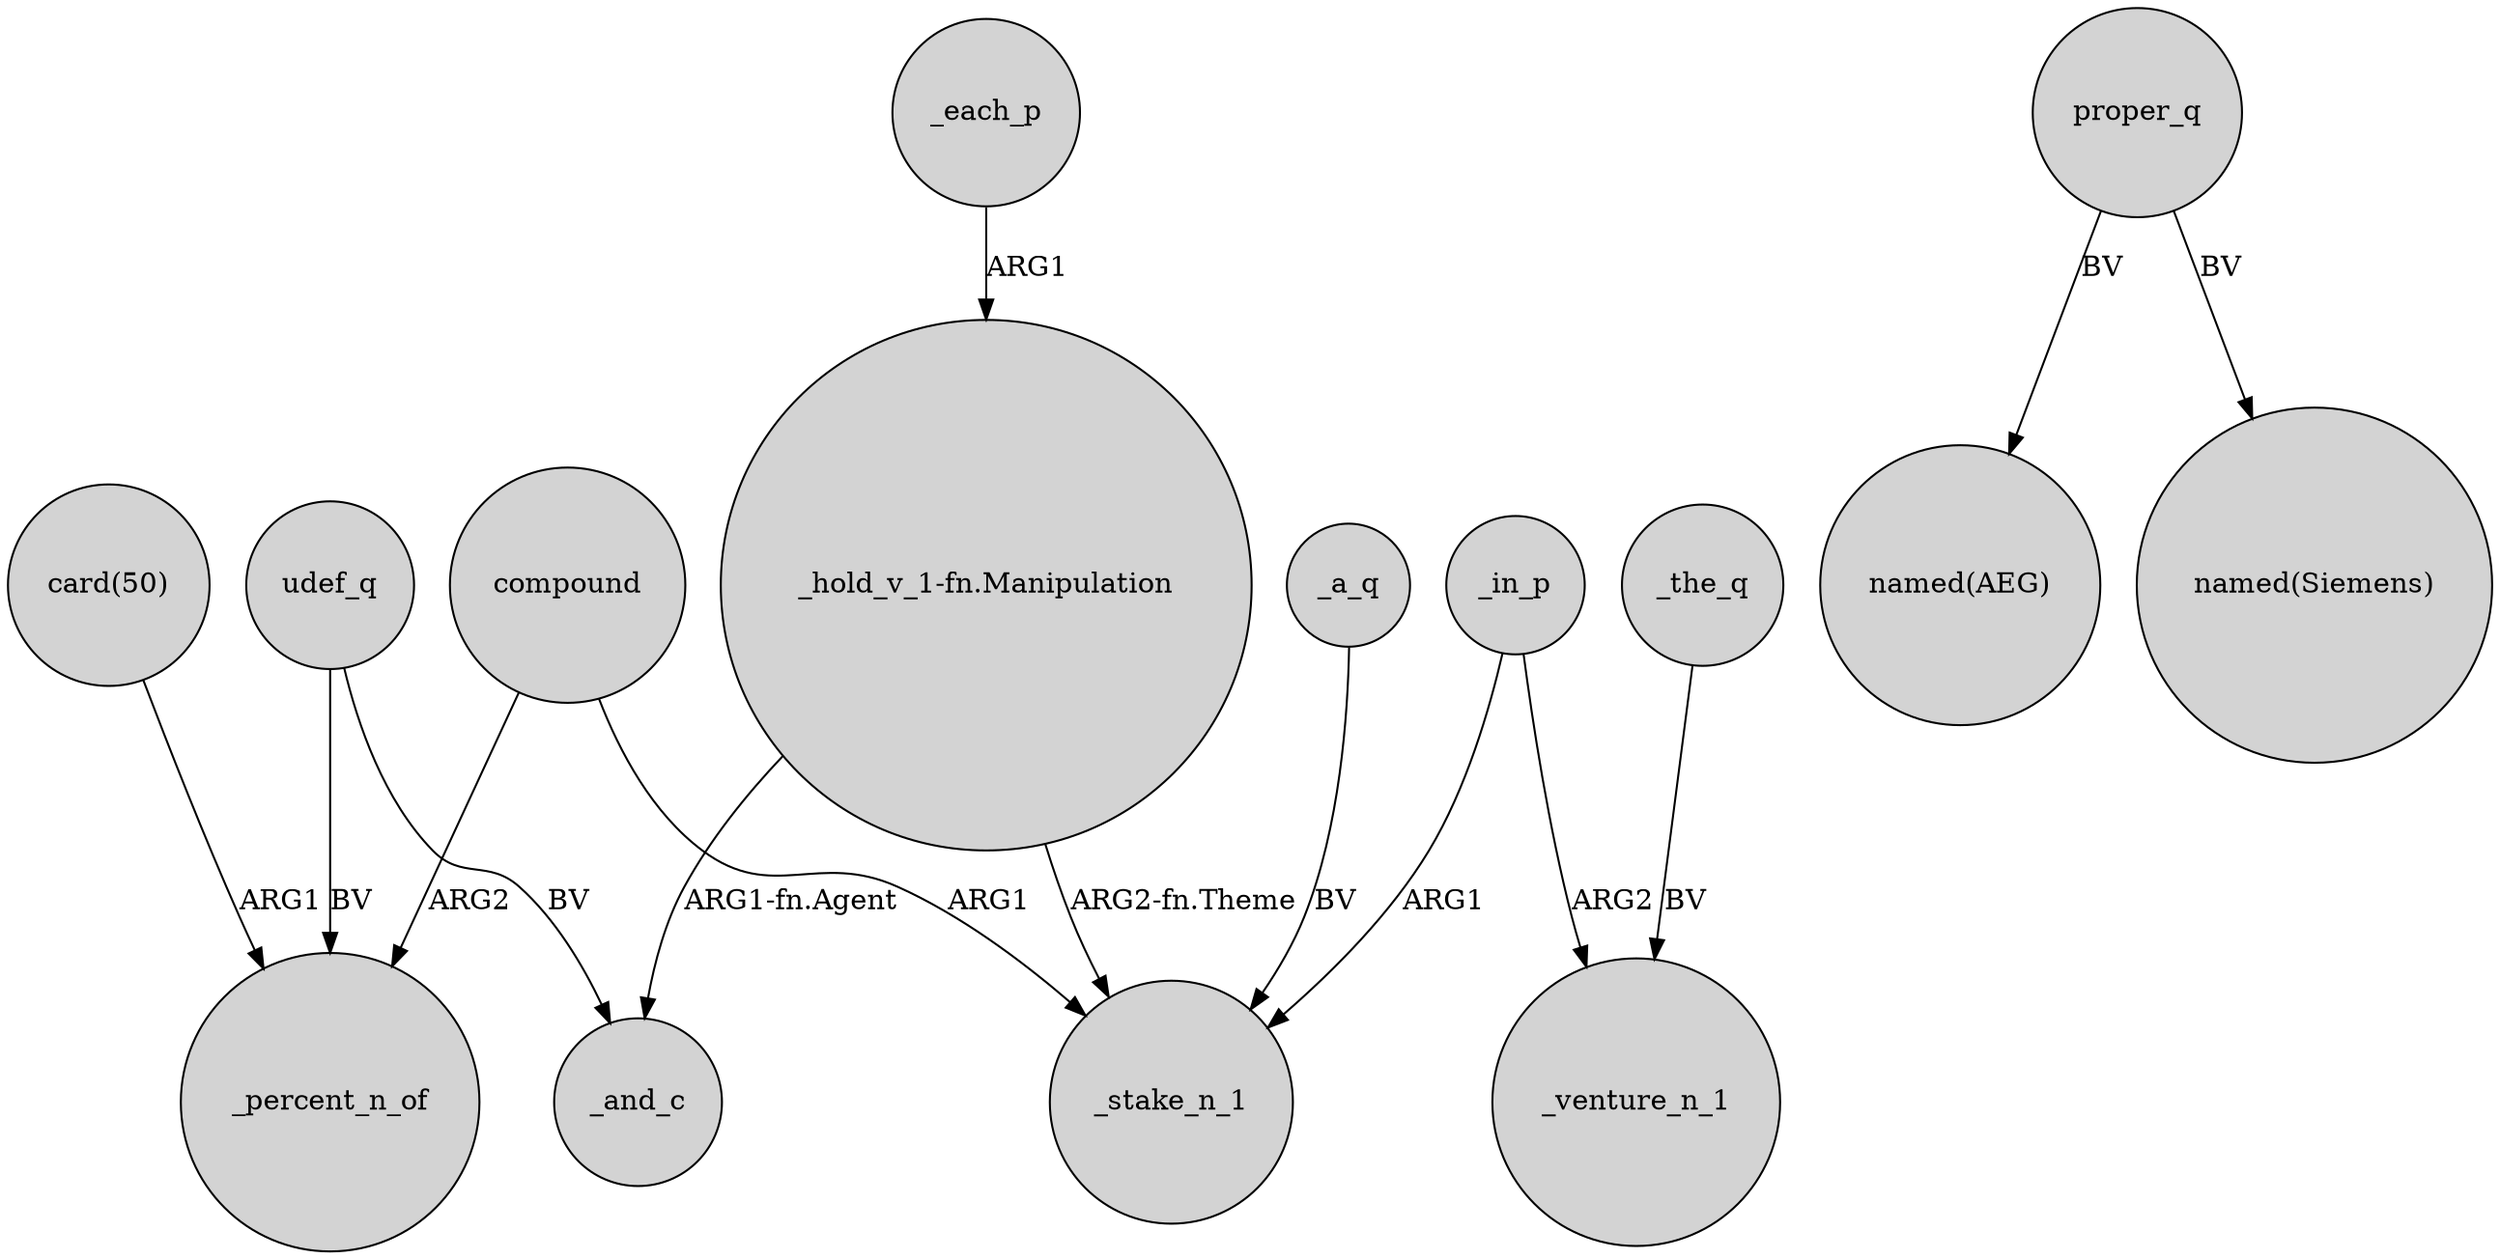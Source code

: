 digraph {
	node [shape=circle style=filled]
	_a_q -> _stake_n_1 [label=BV]
	"_hold_v_1-fn.Manipulation" -> _and_c [label="ARG1-fn.Agent"]
	"_hold_v_1-fn.Manipulation" -> _stake_n_1 [label="ARG2-fn.Theme"]
	"card(50)" -> _percent_n_of [label=ARG1]
	proper_q -> "named(AEG)" [label=BV]
	udef_q -> _percent_n_of [label=BV]
	_in_p -> _stake_n_1 [label=ARG1]
	compound -> _percent_n_of [label=ARG2]
	udef_q -> _and_c [label=BV]
	_the_q -> _venture_n_1 [label=BV]
	compound -> _stake_n_1 [label=ARG1]
	_in_p -> _venture_n_1 [label=ARG2]
	_each_p -> "_hold_v_1-fn.Manipulation" [label=ARG1]
	proper_q -> "named(Siemens)" [label=BV]
}
